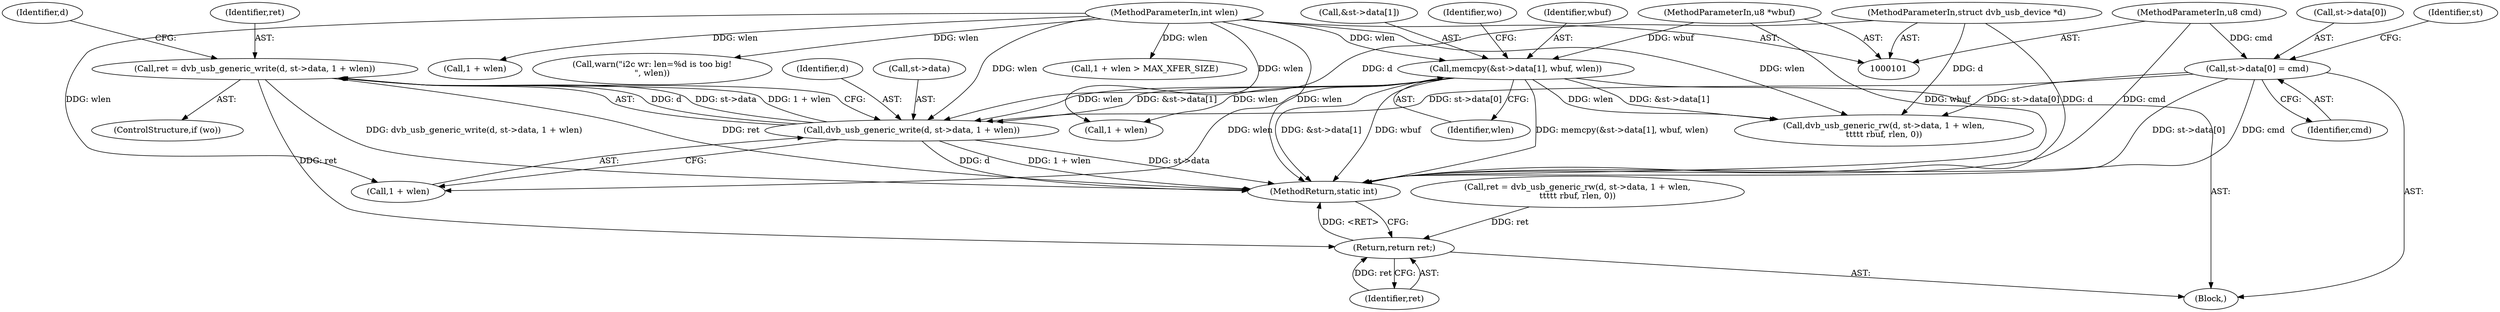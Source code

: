 digraph "1_linux_3f190e3aec212fc8c61e202c51400afa7384d4bc@API" {
"1000162" [label="(Call,ret = dvb_usb_generic_write(d, st->data, 1 + wlen))"];
"1000164" [label="(Call,dvb_usb_generic_write(d, st->data, 1 + wlen))"];
"1000102" [label="(MethodParameterIn,struct dvb_usb_device *d)"];
"1000151" [label="(Call,memcpy(&st->data[1], wbuf, wlen))"];
"1000104" [label="(MethodParameterIn,u8 *wbuf)"];
"1000105" [label="(MethodParameterIn,int wlen)"];
"1000144" [label="(Call,st->data[0] = cmd)"];
"1000103" [label="(MethodParameterIn,u8 cmd)"];
"1000191" [label="(Return,return ret;)"];
"1000105" [label="(MethodParameterIn,int wlen)"];
"1000145" [label="(Call,st->data[0])"];
"1000192" [label="(Identifier,ret)"];
"1000165" [label="(Identifier,d)"];
"1000193" [label="(MethodReturn,static int)"];
"1000119" [label="(Call,1 + wlen)"];
"1000161" [label="(Identifier,wo)"];
"1000189" [label="(Identifier,d)"];
"1000150" [label="(Identifier,cmd)"];
"1000155" [label="(Identifier,st)"];
"1000175" [label="(Call,dvb_usb_generic_rw(d, st->data, 1 + wlen,\n\t\t\t\t\t rbuf, rlen, 0))"];
"1000164" [label="(Call,dvb_usb_generic_write(d, st->data, 1 + wlen))"];
"1000163" [label="(Identifier,ret)"];
"1000144" [label="(Call,st->data[0] = cmd)"];
"1000162" [label="(Call,ret = dvb_usb_generic_write(d, st->data, 1 + wlen))"];
"1000124" [label="(Call,warn(\"i2c wr: len=%d is too big!\n\", wlen))"];
"1000152" [label="(Call,&st->data[1])"];
"1000166" [label="(Call,st->data)"];
"1000180" [label="(Call,1 + wlen)"];
"1000118" [label="(Call,1 + wlen > MAX_XFER_SIZE)"];
"1000159" [label="(Identifier,wlen)"];
"1000108" [label="(Block,)"];
"1000158" [label="(Identifier,wbuf)"];
"1000169" [label="(Call,1 + wlen)"];
"1000191" [label="(Return,return ret;)"];
"1000103" [label="(MethodParameterIn,u8 cmd)"];
"1000173" [label="(Call,ret = dvb_usb_generic_rw(d, st->data, 1 + wlen,\n\t\t\t\t\t rbuf, rlen, 0))"];
"1000151" [label="(Call,memcpy(&st->data[1], wbuf, wlen))"];
"1000104" [label="(MethodParameterIn,u8 *wbuf)"];
"1000160" [label="(ControlStructure,if (wo))"];
"1000102" [label="(MethodParameterIn,struct dvb_usb_device *d)"];
"1000162" -> "1000160"  [label="AST: "];
"1000162" -> "1000164"  [label="CFG: "];
"1000163" -> "1000162"  [label="AST: "];
"1000164" -> "1000162"  [label="AST: "];
"1000189" -> "1000162"  [label="CFG: "];
"1000162" -> "1000193"  [label="DDG: dvb_usb_generic_write(d, st->data, 1 + wlen)"];
"1000162" -> "1000193"  [label="DDG: ret"];
"1000164" -> "1000162"  [label="DDG: d"];
"1000164" -> "1000162"  [label="DDG: st->data"];
"1000164" -> "1000162"  [label="DDG: 1 + wlen"];
"1000162" -> "1000191"  [label="DDG: ret"];
"1000164" -> "1000169"  [label="CFG: "];
"1000165" -> "1000164"  [label="AST: "];
"1000166" -> "1000164"  [label="AST: "];
"1000169" -> "1000164"  [label="AST: "];
"1000164" -> "1000193"  [label="DDG: 1 + wlen"];
"1000164" -> "1000193"  [label="DDG: st->data"];
"1000164" -> "1000193"  [label="DDG: d"];
"1000102" -> "1000164"  [label="DDG: d"];
"1000151" -> "1000164"  [label="DDG: &st->data[1]"];
"1000151" -> "1000164"  [label="DDG: wlen"];
"1000144" -> "1000164"  [label="DDG: st->data[0]"];
"1000105" -> "1000164"  [label="DDG: wlen"];
"1000102" -> "1000101"  [label="AST: "];
"1000102" -> "1000193"  [label="DDG: d"];
"1000102" -> "1000175"  [label="DDG: d"];
"1000151" -> "1000108"  [label="AST: "];
"1000151" -> "1000159"  [label="CFG: "];
"1000152" -> "1000151"  [label="AST: "];
"1000158" -> "1000151"  [label="AST: "];
"1000159" -> "1000151"  [label="AST: "];
"1000161" -> "1000151"  [label="CFG: "];
"1000151" -> "1000193"  [label="DDG: memcpy(&st->data[1], wbuf, wlen)"];
"1000151" -> "1000193"  [label="DDG: &st->data[1]"];
"1000151" -> "1000193"  [label="DDG: wbuf"];
"1000104" -> "1000151"  [label="DDG: wbuf"];
"1000105" -> "1000151"  [label="DDG: wlen"];
"1000151" -> "1000169"  [label="DDG: wlen"];
"1000151" -> "1000175"  [label="DDG: &st->data[1]"];
"1000151" -> "1000175"  [label="DDG: wlen"];
"1000151" -> "1000180"  [label="DDG: wlen"];
"1000104" -> "1000101"  [label="AST: "];
"1000104" -> "1000193"  [label="DDG: wbuf"];
"1000105" -> "1000101"  [label="AST: "];
"1000105" -> "1000193"  [label="DDG: wlen"];
"1000105" -> "1000118"  [label="DDG: wlen"];
"1000105" -> "1000119"  [label="DDG: wlen"];
"1000105" -> "1000124"  [label="DDG: wlen"];
"1000105" -> "1000169"  [label="DDG: wlen"];
"1000105" -> "1000175"  [label="DDG: wlen"];
"1000105" -> "1000180"  [label="DDG: wlen"];
"1000144" -> "1000108"  [label="AST: "];
"1000144" -> "1000150"  [label="CFG: "];
"1000145" -> "1000144"  [label="AST: "];
"1000150" -> "1000144"  [label="AST: "];
"1000155" -> "1000144"  [label="CFG: "];
"1000144" -> "1000193"  [label="DDG: st->data[0]"];
"1000144" -> "1000193"  [label="DDG: cmd"];
"1000103" -> "1000144"  [label="DDG: cmd"];
"1000144" -> "1000175"  [label="DDG: st->data[0]"];
"1000103" -> "1000101"  [label="AST: "];
"1000103" -> "1000193"  [label="DDG: cmd"];
"1000191" -> "1000108"  [label="AST: "];
"1000191" -> "1000192"  [label="CFG: "];
"1000192" -> "1000191"  [label="AST: "];
"1000193" -> "1000191"  [label="CFG: "];
"1000191" -> "1000193"  [label="DDG: <RET>"];
"1000192" -> "1000191"  [label="DDG: ret"];
"1000173" -> "1000191"  [label="DDG: ret"];
}
